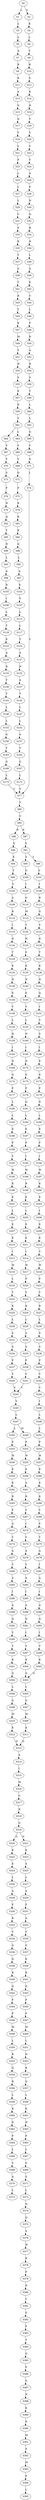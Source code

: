 strict digraph  {
	S0 -> S1 [ label = L ];
	S0 -> S2 [ label = S ];
	S1 -> S3 [ label = L ];
	S2 -> S4 [ label = K ];
	S3 -> S5 [ label = L ];
	S4 -> S6 [ label = L ];
	S5 -> S7 [ label = A ];
	S6 -> S8 [ label = Y ];
	S7 -> S9 [ label = R ];
	S8 -> S10 [ label = H ];
	S9 -> S11 [ label = R ];
	S10 -> S12 [ label = S ];
	S11 -> S13 [ label = A ];
	S12 -> S14 [ label = E ];
	S13 -> S15 [ label = G ];
	S14 -> S16 [ label = D ];
	S15 -> S17 [ label = Q ];
	S16 -> S18 [ label = V ];
	S17 -> S19 [ label = V ];
	S18 -> S20 [ label = V ];
	S19 -> S21 [ label = L ];
	S20 -> S22 [ label = V ];
	S21 -> S23 [ label = P ];
	S22 -> S24 [ label = V ];
	S23 -> S25 [ label = L ];
	S24 -> S26 [ label = A ];
	S25 -> S27 [ label = L ];
	S26 -> S28 [ label = F ];
	S27 -> S29 [ label = L ];
	S28 -> S30 [ label = N ];
	S29 -> S31 [ label = C ];
	S30 -> S32 [ label = Q ];
	S31 -> S33 [ label = S ];
	S32 -> S34 [ label = R ];
	S33 -> S35 [ label = R ];
	S34 -> S36 [ label = N ];
	S35 -> S37 [ label = T ];
	S36 -> S38 [ label = L ];
	S37 -> S39 [ label = A ];
	S38 -> S40 [ label = A ];
	S39 -> S41 [ label = T ];
	S40 -> S42 [ label = E ];
	S41 -> S43 [ label = R ];
	S42 -> S44 [ label = V ];
	S43 -> S45 [ label = T ];
	S44 -> S46 [ label = L ];
	S45 -> S47 [ label = K ];
	S46 -> S48 [ label = P ];
	S47 -> S49 [ label = M ];
	S48 -> S50 [ label = R ];
	S49 -> S51 [ label = Y ];
	S50 -> S52 [ label = A ];
	S51 -> S53 [ label = H ];
	S52 -> S54 [ label = D ];
	S53 -> S55 [ label = S ];
	S54 -> S56 [ label = S ];
	S55 -> S57 [ label = E ];
	S56 -> S58 [ label = T ];
	S57 -> S59 [ label = D ];
	S58 -> S60 [ label = L ];
	S59 -> S61 [ label = V ];
	S60 -> S62 [ label = L ];
	S61 -> S63 [ label = L ];
	S61 -> S64 [ label = I ];
	S62 -> S65 [ label = G ];
	S63 -> S66 [ label = V ];
	S64 -> S67 [ label = V ];
	S65 -> S68 [ label = Y ];
	S66 -> S69 [ label = V ];
	S67 -> S70 [ label = V ];
	S68 -> S71 [ label = G ];
	S69 -> S72 [ label = Q ];
	S70 -> S73 [ label = S ];
	S71 -> S74 [ label = L ];
	S72 -> S75 [ label = F ];
	S73 -> S76 [ label = F ];
	S74 -> S77 [ label = V ];
	S75 -> S78 [ label = R ];
	S76 -> S79 [ label = N ];
	S77 -> S80 [ label = T ];
	S78 -> S81 [ label = R ];
	S79 -> S82 [ label = Q ];
	S80 -> S83 [ label = V ];
	S81 -> S84 [ label = R ];
	S82 -> S85 [ label = T ];
	S83 -> S86 [ label = R ];
	S83 -> S87 [ label = K ];
	S84 -> S88 [ label = Q ];
	S85 -> S89 [ label = N ];
	S86 -> S90 [ label = S ];
	S87 -> S91 [ label = S ];
	S88 -> S92 [ label = L ];
	S89 -> S93 [ label = L ];
	S90 -> S94 [ label = E ];
	S91 -> S95 [ label = S ];
	S91 -> S96 [ label = T ];
	S92 -> S97 [ label = A ];
	S93 -> S98 [ label = A ];
	S94 -> S99 [ label = T ];
	S95 -> S100 [ label = G ];
	S96 -> S101 [ label = S ];
	S97 -> S102 [ label = E ];
	S98 -> S103 [ label = D ];
	S99 -> S104 [ label = V ];
	S100 -> S105 [ label = I ];
	S101 -> S106 [ label = I ];
	S102 -> S107 [ label = V ];
	S103 -> S108 [ label = I ];
	S104 -> S109 [ label = A ];
	S105 -> S110 [ label = G ];
	S106 -> S111 [ label = R ];
	S107 -> S112 [ label = L ];
	S108 -> S113 [ label = L ];
	S109 -> S114 [ label = R ];
	S110 -> S115 [ label = M ];
	S111 -> S116 [ label = G ];
	S112 -> S117 [ label = L ];
	S113 -> S118 [ label = T ];
	S114 -> S119 [ label = I ];
	S115 -> S120 [ label = T ];
	S116 -> S121 [ label = V ];
	S117 -> S122 [ label = T ];
	S118 -> S123 [ label = E ];
	S119 -> S124 [ label = D ];
	S120 -> S125 [ label = H ];
	S121 -> S126 [ label = D ];
	S122 -> S127 [ label = A ];
	S123 -> S128 [ label = A ];
	S124 -> S129 [ label = T ];
	S125 -> S130 [ label = S ];
	S126 -> S131 [ label = T ];
	S127 -> S132 [ label = D ];
	S128 -> S133 [ label = D ];
	S129 -> S134 [ label = K ];
	S130 -> S135 [ label = K ];
	S131 -> S136 [ label = K ];
	S132 -> S137 [ label = A ];
	S133 -> S138 [ label = T ];
	S134 -> S139 [ label = N ];
	S135 -> S140 [ label = N ];
	S136 -> S141 [ label = N ];
	S137 -> S142 [ label = T ];
	S138 -> S143 [ label = T ];
	S139 -> S144 [ label = E ];
	S140 -> S145 [ label = E ];
	S141 -> S146 [ label = Q ];
	S142 -> S147 [ label = L ];
	S143 -> S148 [ label = L ];
	S144 -> S149 [ label = V ];
	S145 -> S150 [ label = V ];
	S146 -> S151 [ label = I ];
	S147 -> S152 [ label = L ];
	S148 -> S153 [ label = L ];
	S149 -> S154 [ label = L ];
	S150 -> S155 [ label = L ];
	S151 -> S156 [ label = V ];
	S152 -> S157 [ label = G ];
	S153 -> S158 [ label = G ];
	S154 -> S159 [ label = H ];
	S155 -> S160 [ label = N ];
	S156 -> S161 [ label = S ];
	S157 -> S162 [ label = Y ];
	S158 -> S163 [ label = Y ];
	S159 -> S164 [ label = I ];
	S160 -> S165 [ label = I ];
	S161 -> S166 [ label = I ];
	S162 -> S167 [ label = G ];
	S163 -> S168 [ label = G ];
	S164 -> S169 [ label = D ];
	S165 -> S170 [ label = D ];
	S166 -> S171 [ label = E ];
	S167 -> S172 [ label = L ];
	S168 -> S173 [ label = L ];
	S169 -> S174 [ label = G ];
	S170 -> S175 [ label = G ];
	S171 -> S176 [ label = E ];
	S172 -> S77 [ label = V ];
	S173 -> S77 [ label = V ];
	S174 -> S177 [ label = P ];
	S175 -> S178 [ label = P ];
	S176 -> S179 [ label = P ];
	S177 -> S180 [ label = L ];
	S178 -> S181 [ label = Q ];
	S179 -> S182 [ label = D ];
	S180 -> S183 [ label = L ];
	S181 -> S184 [ label = L ];
	S182 -> S185 [ label = L ];
	S183 -> S186 [ label = E ];
	S184 -> S187 [ label = E ];
	S185 -> S188 [ label = E ];
	S186 -> S189 [ label = P ];
	S187 -> S190 [ label = P ];
	S188 -> S191 [ label = P ];
	S189 -> S192 [ label = V ];
	S190 -> S193 [ label = I ];
	S191 -> S194 [ label = I ];
	S192 -> S195 [ label = W ];
	S193 -> S196 [ label = W ];
	S194 -> S197 [ label = W ];
	S195 -> S198 [ label = K ];
	S196 -> S199 [ label = R ];
	S197 -> S200 [ label = K ];
	S198 -> S201 [ label = E ];
	S199 -> S202 [ label = E ];
	S200 -> S203 [ label = E ];
	S201 -> S204 [ label = L ];
	S202 -> S205 [ label = L ];
	S203 -> S206 [ label = I ];
	S204 -> S207 [ label = E ];
	S205 -> S208 [ label = E ];
	S206 -> S209 [ label = E ];
	S207 -> S210 [ label = E ];
	S208 -> S211 [ label = E ];
	S209 -> S212 [ label = E ];
	S210 -> S213 [ label = I ];
	S211 -> S214 [ label = I ];
	S212 -> S215 [ label = T ];
	S213 -> S216 [ label = W ];
	S214 -> S217 [ label = W ];
	S215 -> S218 [ label = W ];
	S216 -> S219 [ label = L ];
	S217 -> S220 [ label = P ];
	S218 -> S221 [ label = P ];
	S219 -> S222 [ label = Y ];
	S220 -> S223 [ label = Y ];
	S221 -> S224 [ label = Y ];
	S222 -> S225 [ label = K ];
	S223 -> S226 [ label = K ];
	S224 -> S227 [ label = R ];
	S225 -> S228 [ label = L ];
	S226 -> S229 [ label = L ];
	S227 -> S230 [ label = L ];
	S228 -> S231 [ label = S ];
	S229 -> S232 [ label = S ];
	S230 -> S233 [ label = S ];
	S231 -> S234 [ label = S ];
	S232 -> S235 [ label = S ];
	S233 -> S236 [ label = S ];
	S234 -> S237 [ label = P ];
	S235 -> S238 [ label = P ];
	S236 -> S239 [ label = P ];
	S237 -> S240 [ label = V ];
	S238 -> S241 [ label = V ];
	S239 -> S242 [ label = V ];
	S240 -> S243 [ label = V ];
	S241 -> S243 [ label = V ];
	S242 -> S244 [ label = V ];
	S243 -> S245 [ label = V ];
	S244 -> S246 [ label = I ];
	S245 -> S247 [ label = L ];
	S246 -> S248 [ label = L ];
	S247 -> S249 [ label = M ];
	S247 -> S250 [ label = L ];
	S248 -> S251 [ label = L ];
	S249 -> S252 [ label = P ];
	S250 -> S253 [ label = P ];
	S251 -> S254 [ label = P ];
	S252 -> S255 [ label = W ];
	S253 -> S256 [ label = W ];
	S254 -> S257 [ label = W ];
	S255 -> S258 [ label = E ];
	S256 -> S259 [ label = E ];
	S257 -> S260 [ label = E ];
	S258 -> S261 [ label = A ];
	S259 -> S262 [ label = K ];
	S260 -> S263 [ label = E ];
	S261 -> S264 [ label = R ];
	S262 -> S265 [ label = R ];
	S263 -> S266 [ label = K ];
	S264 -> S267 [ label = Y ];
	S265 -> S268 [ label = F ];
	S266 -> S269 [ label = Y ];
	S267 -> S270 [ label = I ];
	S268 -> S271 [ label = A ];
	S269 -> S272 [ label = F ];
	S270 -> S273 [ label = Y ];
	S271 -> S274 [ label = Y ];
	S272 -> S275 [ label = Y ];
	S273 -> S276 [ label = A ];
	S274 -> S277 [ label = A ];
	S275 -> S278 [ label = A ];
	S276 -> S279 [ label = V ];
	S277 -> S280 [ label = V ];
	S278 -> S281 [ label = I ];
	S279 -> S282 [ label = A ];
	S280 -> S283 [ label = A ];
	S281 -> S284 [ label = A ];
	S282 -> S285 [ label = I ];
	S283 -> S286 [ label = I ];
	S284 -> S287 [ label = I ];
	S285 -> S288 [ label = A ];
	S286 -> S289 [ label = A ];
	S287 -> S290 [ label = A ];
	S288 -> S291 [ label = Q ];
	S289 -> S292 [ label = Q ];
	S290 -> S293 [ label = Q ];
	S291 -> S294 [ label = I ];
	S292 -> S295 [ label = V ];
	S293 -> S296 [ label = I ];
	S294 -> S297 [ label = T ];
	S295 -> S298 [ label = T ];
	S296 -> S299 [ label = T ];
	S297 -> S300 [ label = K ];
	S298 -> S301 [ label = K ];
	S299 -> S302 [ label = K ];
	S300 -> S303 [ label = G ];
	S301 -> S304 [ label = G ];
	S302 -> S303 [ label = G ];
	S303 -> S305 [ label = L ];
	S304 -> S306 [ label = L ];
	S305 -> S307 [ label = G ];
	S306 -> S308 [ label = G ];
	S307 -> S309 [ label = M ];
	S308 -> S310 [ label = M ];
	S309 -> S311 [ label = E ];
	S310 -> S312 [ label = E ];
	S311 -> S313 [ label = D ];
	S312 -> S313 [ label = D ];
	S313 -> S314 [ label = A ];
	S314 -> S315 [ label = I ];
	S315 -> S316 [ label = M ];
	S316 -> S317 [ label = C ];
	S317 -> S318 [ label = R ];
	S318 -> S319 [ label = G ];
	S319 -> S320 [ label = G ];
	S319 -> S321 [ label = N ];
	S320 -> S322 [ label = K ];
	S321 -> S323 [ label = K ];
	S322 -> S324 [ label = E ];
	S323 -> S325 [ label = S ];
	S324 -> S326 [ label = L ];
	S325 -> S327 [ label = L ];
	S326 -> S328 [ label = A ];
	S327 -> S329 [ label = A ];
	S328 -> S330 [ label = F ];
	S329 -> S331 [ label = F ];
	S330 -> S332 [ label = R ];
	S331 -> S333 [ label = A ];
	S332 -> S334 [ label = V ];
	S333 -> S335 [ label = V ];
	S334 -> S336 [ label = G ];
	S335 -> S337 [ label = G ];
	S336 -> S338 [ label = Q ];
	S337 -> S339 [ label = K ];
	S338 -> S340 [ label = K ];
	S339 -> S341 [ label = R ];
	S340 -> S342 [ label = Q ];
	S341 -> S343 [ label = Q ];
	S342 -> S344 [ label = F ];
	S343 -> S345 [ label = F ];
	S344 -> S346 [ label = P ];
	S345 -> S347 [ label = P ];
	S346 -> S348 [ label = M ];
	S347 -> S349 [ label = M ];
	S348 -> S350 [ label = L ];
	S349 -> S351 [ label = L ];
	S350 -> S352 [ label = R ];
	S351 -> S353 [ label = H ];
	S352 -> S354 [ label = Q ];
	S353 -> S355 [ label = K ];
	S354 -> S356 [ label = R ];
	S355 -> S357 [ label = Q ];
	S356 -> S358 [ label = L ];
	S357 -> S359 [ label = L ];
	S358 -> S360 [ label = K ];
	S359 -> S361 [ label = K ];
	S360 -> S362 [ label = D ];
	S361 -> S363 [ label = H ];
	S362 -> S364 [ label = P ];
	S363 -> S365 [ label = P ];
	S364 -> S366 [ label = L ];
	S365 -> S367 [ label = L ];
	S366 -> S368 [ label = V ];
	S367 -> S369 [ label = G ];
	S368 -> S370 [ label = A ];
	S369 -> S371 [ label = S ];
	S370 -> S372 [ label = L ];
	S371 -> S373 [ label = L ];
	S373 -> S374 [ label = Q ];
	S374 -> S375 [ label = Q ];
	S375 -> S376 [ label = S ];
	S376 -> S377 [ label = W ];
	S377 -> S378 [ label = R ];
	S378 -> S379 [ label = P ];
	S379 -> S380 [ label = D ];
	S380 -> S381 [ label = C ];
	S381 -> S382 [ label = G ];
	S382 -> S383 [ label = F ];
	S383 -> S384 [ label = T ];
	S384 -> S385 [ label = Q ];
	S385 -> S386 [ label = P ];
	S386 -> S387 [ label = G ];
	S387 -> S388 [ label = N ];
	S388 -> S389 [ label = K ];
	S389 -> S390 [ label = D ];
	S390 -> S391 [ label = M ];
	S391 -> S392 [ label = A ];
	S392 -> S393 [ label = M ];
	S393 -> S394 [ label = P ];
	S394 -> S395 [ label = L ];
}
